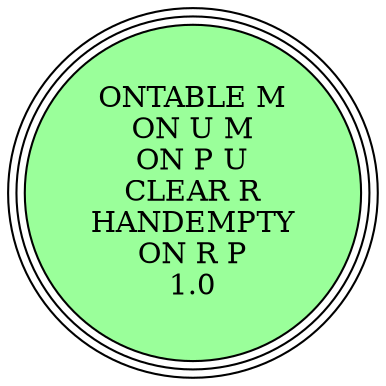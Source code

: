 digraph {
"ONTABLE M\nON U M\nON P U\nCLEAR R\nHANDEMPTY\nON R P\n1.0\n" [shape=circle, style=filled, fillcolor=palegreen1, peripheries=3];
"ONTABLE M\nON U M\nON P U\nCLEAR R\nHANDEMPTY\nON R P\n1.0\n" [shape=circle, style=filled, fillcolor=palegreen1, peripheries=3];
}
